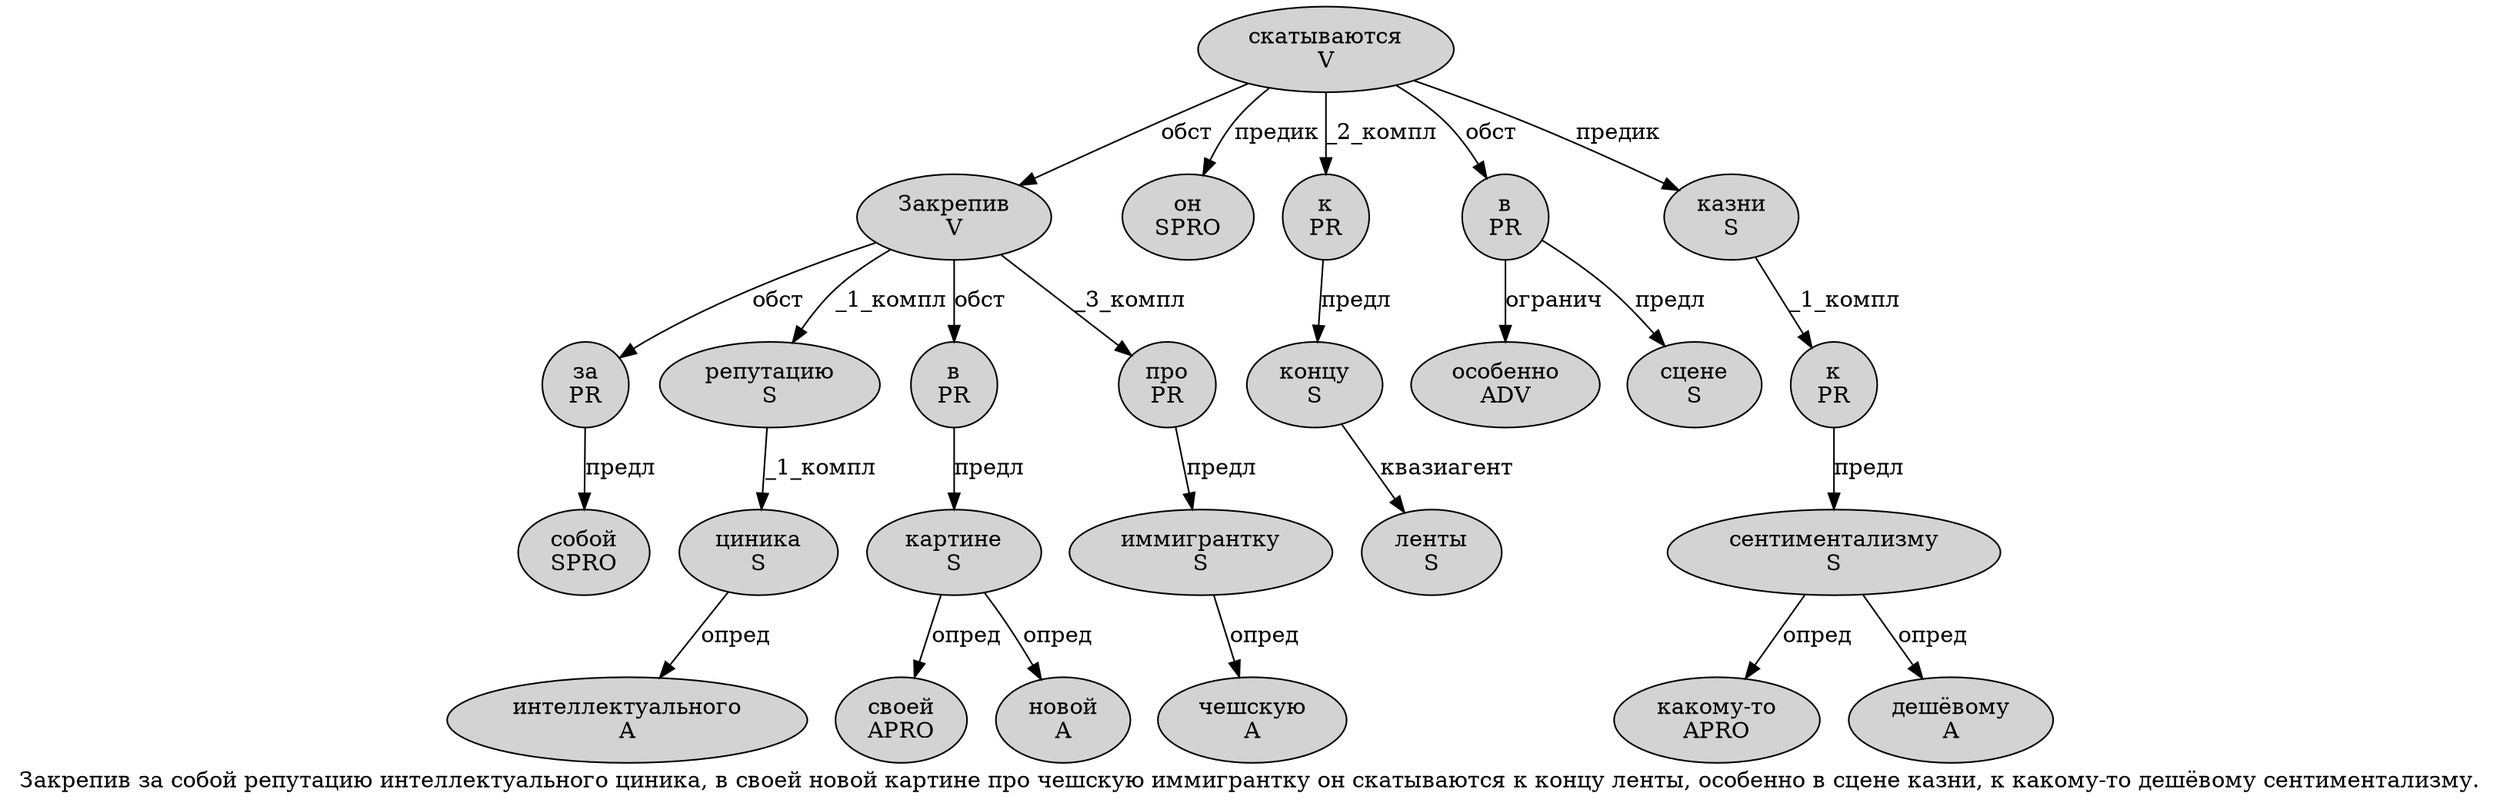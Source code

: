 digraph SENTENCE_2344 {
	graph [label="Закрепив за собой репутацию интеллектуального циника, в своей новой картине про чешскую иммигрантку он скатываются к концу ленты, особенно в сцене казни, к какому-то дешёвому сентиментализму."]
	node [style=filled]
		0 [label="Закрепив
V" color="" fillcolor=lightgray penwidth=1 shape=ellipse]
		1 [label="за
PR" color="" fillcolor=lightgray penwidth=1 shape=ellipse]
		2 [label="собой
SPRO" color="" fillcolor=lightgray penwidth=1 shape=ellipse]
		3 [label="репутацию
S" color="" fillcolor=lightgray penwidth=1 shape=ellipse]
		4 [label="интеллектуального
A" color="" fillcolor=lightgray penwidth=1 shape=ellipse]
		5 [label="циника
S" color="" fillcolor=lightgray penwidth=1 shape=ellipse]
		7 [label="в
PR" color="" fillcolor=lightgray penwidth=1 shape=ellipse]
		8 [label="своей
APRO" color="" fillcolor=lightgray penwidth=1 shape=ellipse]
		9 [label="новой
A" color="" fillcolor=lightgray penwidth=1 shape=ellipse]
		10 [label="картине
S" color="" fillcolor=lightgray penwidth=1 shape=ellipse]
		11 [label="про
PR" color="" fillcolor=lightgray penwidth=1 shape=ellipse]
		12 [label="чешскую
A" color="" fillcolor=lightgray penwidth=1 shape=ellipse]
		13 [label="иммигрантку
S" color="" fillcolor=lightgray penwidth=1 shape=ellipse]
		14 [label="он
SPRO" color="" fillcolor=lightgray penwidth=1 shape=ellipse]
		15 [label="скатываются
V" color="" fillcolor=lightgray penwidth=1 shape=ellipse]
		16 [label="к
PR" color="" fillcolor=lightgray penwidth=1 shape=ellipse]
		17 [label="концу
S" color="" fillcolor=lightgray penwidth=1 shape=ellipse]
		18 [label="ленты
S" color="" fillcolor=lightgray penwidth=1 shape=ellipse]
		20 [label="особенно
ADV" color="" fillcolor=lightgray penwidth=1 shape=ellipse]
		21 [label="в
PR" color="" fillcolor=lightgray penwidth=1 shape=ellipse]
		22 [label="сцене
S" color="" fillcolor=lightgray penwidth=1 shape=ellipse]
		23 [label="казни
S" color="" fillcolor=lightgray penwidth=1 shape=ellipse]
		25 [label="к
PR" color="" fillcolor=lightgray penwidth=1 shape=ellipse]
		26 [label="какому-то
APRO" color="" fillcolor=lightgray penwidth=1 shape=ellipse]
		27 [label="дешёвому
A" color="" fillcolor=lightgray penwidth=1 shape=ellipse]
		28 [label="сентиментализму
S" color="" fillcolor=lightgray penwidth=1 shape=ellipse]
			0 -> 1 [label="обст"]
			0 -> 3 [label="_1_компл"]
			0 -> 7 [label="обст"]
			0 -> 11 [label="_3_компл"]
			15 -> 0 [label="обст"]
			15 -> 14 [label="предик"]
			15 -> 16 [label="_2_компл"]
			15 -> 21 [label="обст"]
			15 -> 23 [label="предик"]
			13 -> 12 [label="опред"]
			10 -> 8 [label="опред"]
			10 -> 9 [label="опред"]
			17 -> 18 [label="квазиагент"]
			5 -> 4 [label="опред"]
			3 -> 5 [label="_1_компл"]
			1 -> 2 [label="предл"]
			28 -> 26 [label="опред"]
			28 -> 27 [label="опред"]
			7 -> 10 [label="предл"]
			16 -> 17 [label="предл"]
			21 -> 20 [label="огранич"]
			21 -> 22 [label="предл"]
			11 -> 13 [label="предл"]
			25 -> 28 [label="предл"]
			23 -> 25 [label="_1_компл"]
}
